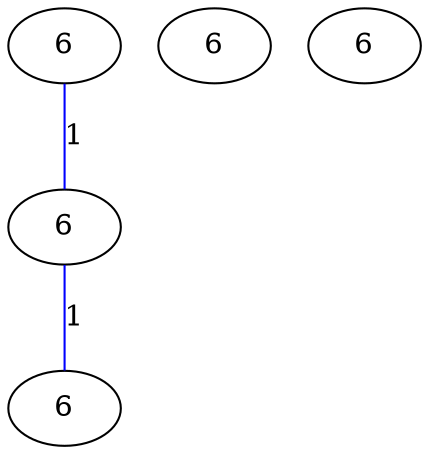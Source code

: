 graph G {
	0 [label="6"];
	1 [label="6"];
	2 [label="6"];
	3 [label="6"];
	4 [label="6"];
	0 -- 1 [label="1", color=blue];
	1 -- 2 [label="1", color=blue];
}
